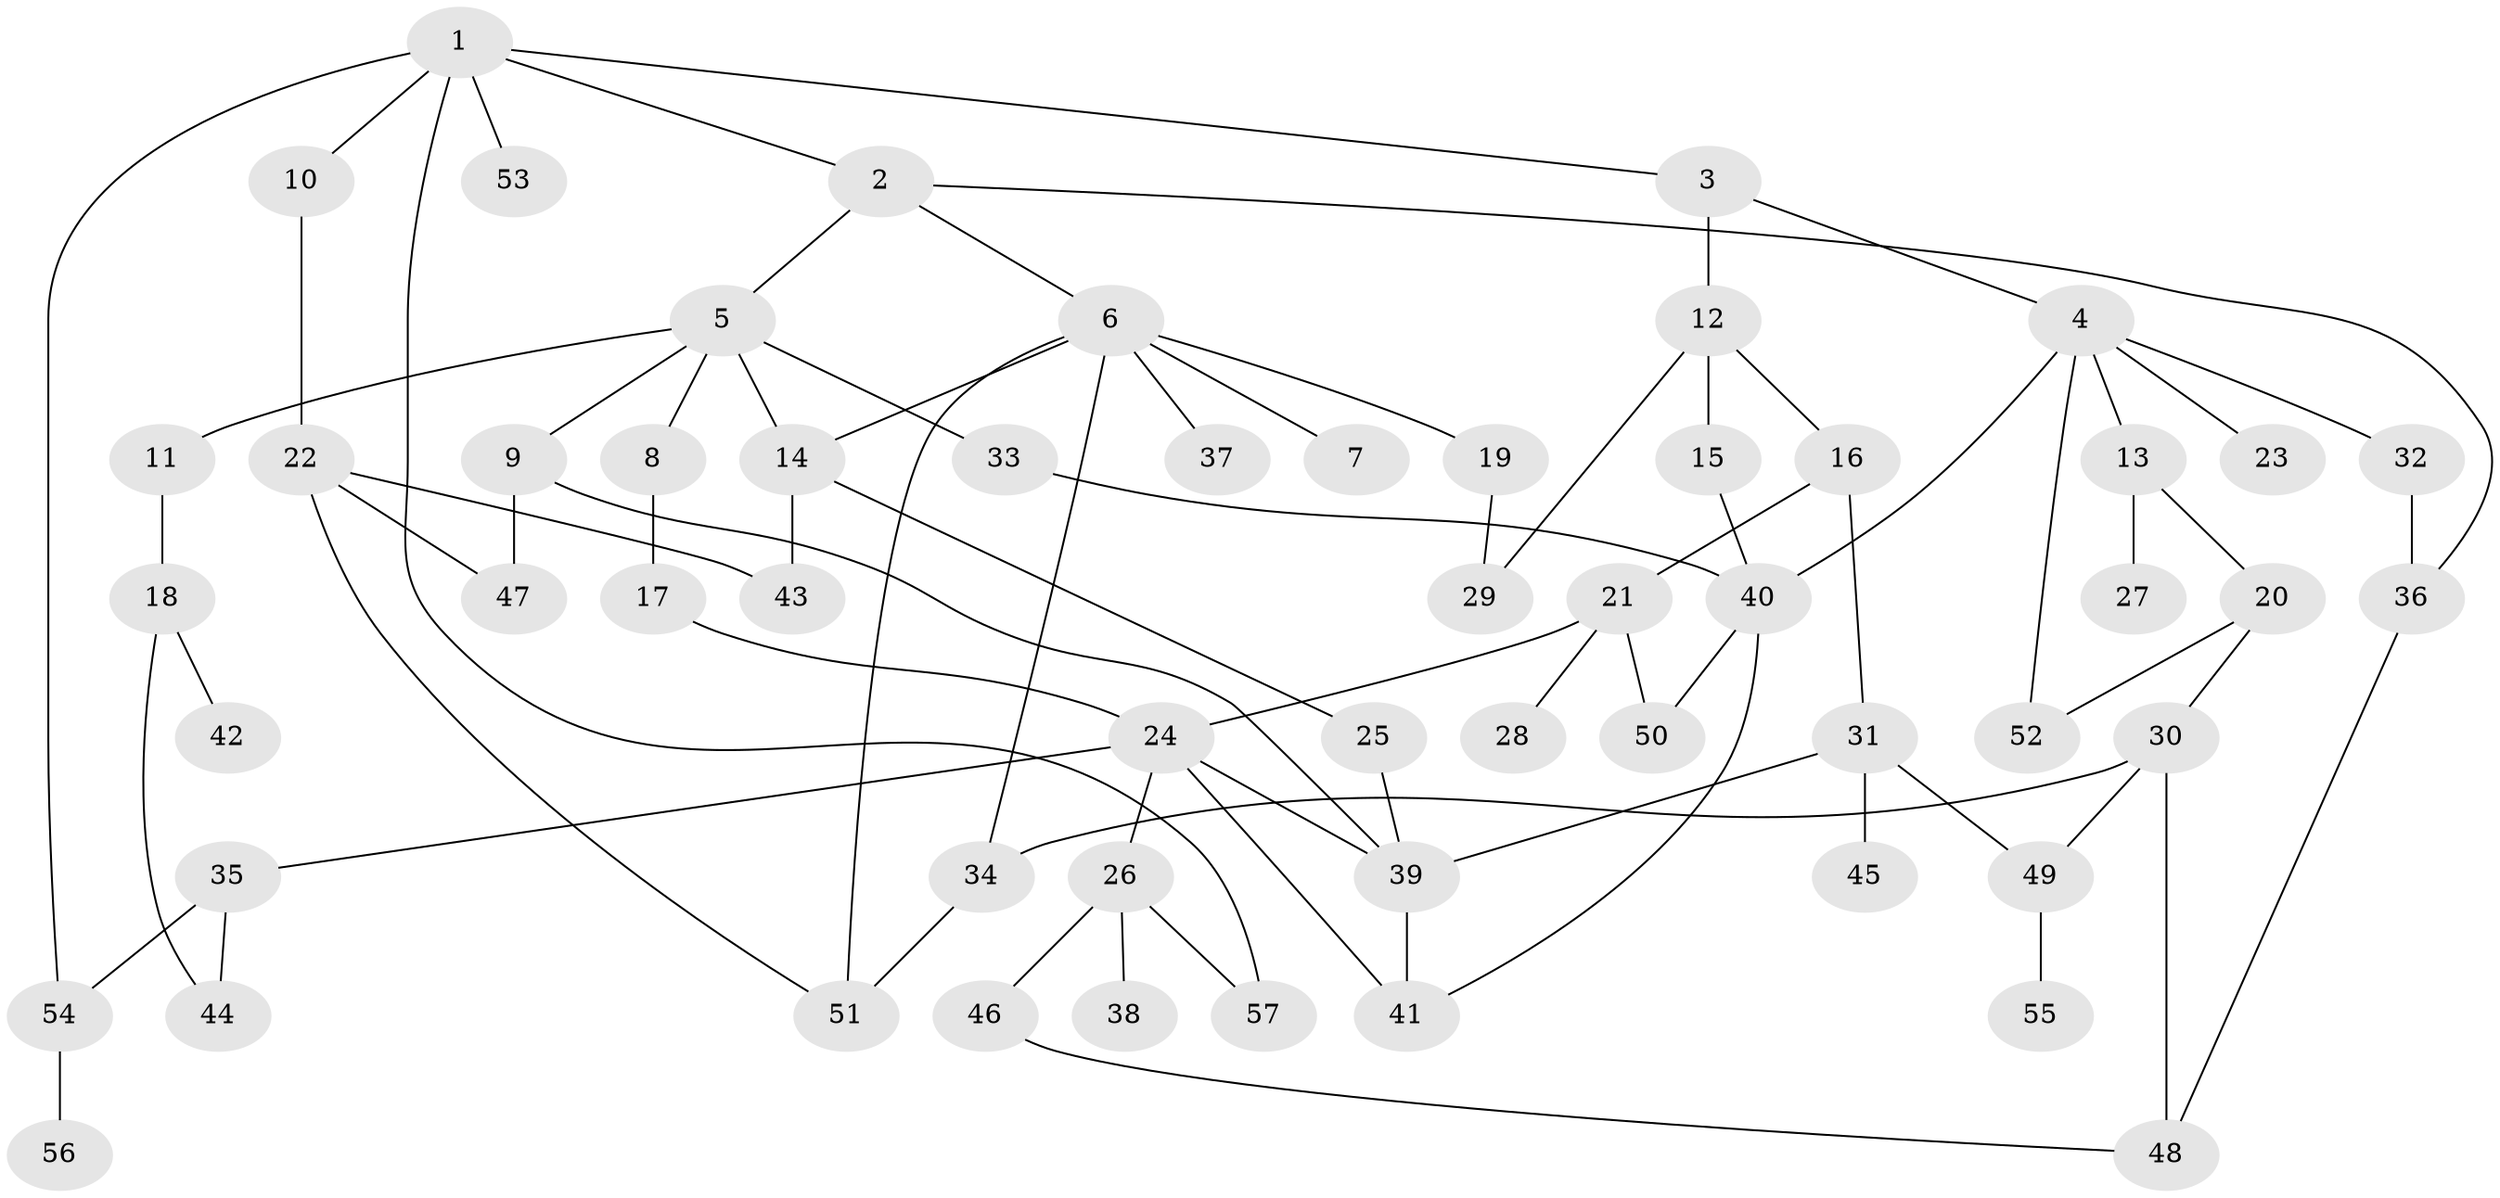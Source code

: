 // coarse degree distribution, {6: 0.1282051282051282, 3: 0.20512820512820512, 1: 0.1794871794871795, 2: 0.28205128205128205, 5: 0.07692307692307693, 4: 0.10256410256410256, 8: 0.02564102564102564}
// Generated by graph-tools (version 1.1) at 2025/16/03/04/25 18:16:50]
// undirected, 57 vertices, 80 edges
graph export_dot {
graph [start="1"]
  node [color=gray90,style=filled];
  1;
  2;
  3;
  4;
  5;
  6;
  7;
  8;
  9;
  10;
  11;
  12;
  13;
  14;
  15;
  16;
  17;
  18;
  19;
  20;
  21;
  22;
  23;
  24;
  25;
  26;
  27;
  28;
  29;
  30;
  31;
  32;
  33;
  34;
  35;
  36;
  37;
  38;
  39;
  40;
  41;
  42;
  43;
  44;
  45;
  46;
  47;
  48;
  49;
  50;
  51;
  52;
  53;
  54;
  55;
  56;
  57;
  1 -- 2;
  1 -- 3;
  1 -- 10;
  1 -- 53;
  1 -- 54;
  1 -- 57;
  2 -- 5;
  2 -- 6;
  2 -- 36;
  3 -- 4;
  3 -- 12;
  4 -- 13;
  4 -- 23;
  4 -- 32;
  4 -- 52;
  4 -- 40;
  5 -- 8;
  5 -- 9;
  5 -- 11;
  5 -- 14;
  5 -- 33;
  6 -- 7;
  6 -- 19;
  6 -- 34;
  6 -- 37;
  6 -- 14;
  6 -- 51;
  8 -- 17;
  9 -- 39;
  9 -- 47;
  10 -- 22;
  11 -- 18;
  12 -- 15;
  12 -- 16;
  12 -- 29;
  13 -- 20;
  13 -- 27;
  14 -- 25;
  14 -- 43;
  15 -- 40;
  16 -- 21;
  16 -- 31;
  17 -- 24;
  18 -- 42;
  18 -- 44;
  19 -- 29;
  20 -- 30;
  20 -- 52;
  21 -- 24;
  21 -- 28;
  21 -- 50;
  22 -- 43;
  22 -- 47;
  22 -- 51;
  24 -- 26;
  24 -- 35;
  24 -- 39;
  24 -- 41;
  25 -- 39;
  26 -- 38;
  26 -- 46;
  26 -- 57;
  30 -- 48;
  30 -- 49;
  30 -- 34;
  31 -- 45;
  31 -- 39;
  31 -- 49;
  32 -- 36;
  33 -- 40;
  34 -- 51;
  35 -- 54;
  35 -- 44;
  36 -- 48;
  39 -- 41;
  40 -- 41;
  40 -- 50;
  46 -- 48;
  49 -- 55;
  54 -- 56;
}

